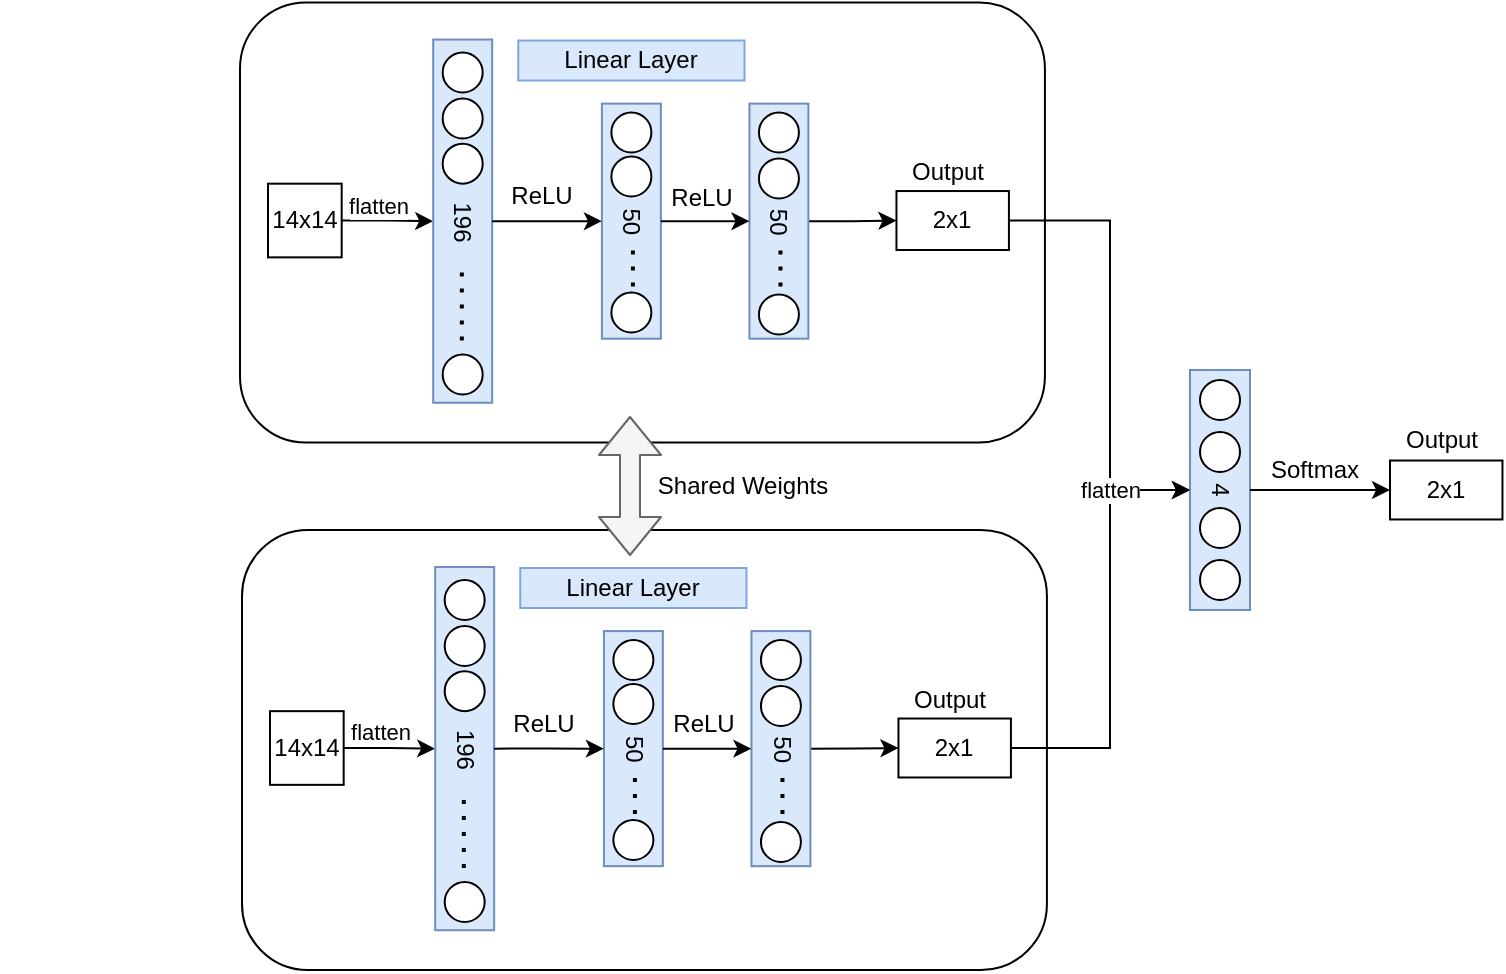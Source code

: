 <mxfile version="14.6.12" type="github">
  <diagram id="8JMRs3o5ej77KMatKTpb" name="Page-1">
    <mxGraphModel dx="735" dy="608" grid="1" gridSize="10" guides="1" tooltips="1" connect="1" arrows="1" fold="1" page="1" pageScale="1" pageWidth="850" pageHeight="1100" math="0" shadow="0">
      <root>
        <mxCell id="0" />
        <mxCell id="1" parent="0" />
        <mxCell id="PW6qBxqiG7YlmLls5J-U-47" value="" style="group" parent="1" vertex="1" connectable="0">
          <mxGeometry x="46" y="350" width="522.46" height="220" as="geometry" />
        </mxCell>
        <mxCell id="PW6qBxqiG7YlmLls5J-U-48" value="" style="rounded=1;whiteSpace=wrap;html=1;" parent="PW6qBxqiG7YlmLls5J-U-47" vertex="1">
          <mxGeometry x="120" width="402.46" height="220" as="geometry" />
        </mxCell>
        <mxCell id="PW6qBxqiG7YlmLls5J-U-49" value="14x14" style="whiteSpace=wrap;html=1;aspect=fixed;" parent="PW6qBxqiG7YlmLls5J-U-47" vertex="1">
          <mxGeometry x="134" y="90.579" width="36.842" height="36.842" as="geometry" />
        </mxCell>
        <mxCell id="PW6qBxqiG7YlmLls5J-U-51" style="edgeStyle=orthogonalEdgeStyle;rounded=0;orthogonalLoop=1;jettySize=auto;html=1;exitX=1;exitY=0.5;exitDx=0;exitDy=0;" parent="PW6qBxqiG7YlmLls5J-U-47" source="PW6qBxqiG7YlmLls5J-U-49" target="PW6qBxqiG7YlmLls5J-U-52" edge="1">
          <mxGeometry relative="1" as="geometry">
            <mxPoint x="86.76" y="109" as="targetPoint" />
          </mxGeometry>
        </mxCell>
        <mxCell id="PW6qBxqiG7YlmLls5J-U-97" value="flatten" style="edgeLabel;html=1;align=center;verticalAlign=middle;resizable=0;points=[];" parent="PW6qBxqiG7YlmLls5J-U-51" vertex="1" connectable="0">
          <mxGeometry x="-0.232" y="4" relative="1" as="geometry">
            <mxPoint y="-4" as="offset" />
          </mxGeometry>
        </mxCell>
        <mxCell id="PW6qBxqiG7YlmLls5J-U-52" value="196" style="rounded=0;whiteSpace=wrap;html=1;rotation=90;fillColor=#dae8fc;strokeColor=#6c8ebf;" parent="PW6qBxqiG7YlmLls5J-U-47" vertex="1">
          <mxGeometry x="140.54" y="94.58" width="181.6" height="29.47" as="geometry" />
        </mxCell>
        <mxCell id="PW6qBxqiG7YlmLls5J-U-54" value="50" style="rounded=0;whiteSpace=wrap;html=1;rotation=90;fillColor=#dae8fc;strokeColor=#6c8ebf;" parent="PW6qBxqiG7YlmLls5J-U-47" vertex="1">
          <mxGeometry x="256.92" y="94.58" width="117.54" height="29.47" as="geometry" />
        </mxCell>
        <mxCell id="PW6qBxqiG7YlmLls5J-U-55" style="edgeStyle=orthogonalEdgeStyle;rounded=0;orthogonalLoop=1;jettySize=auto;html=1;exitX=0.5;exitY=0;exitDx=0;exitDy=0;" parent="PW6qBxqiG7YlmLls5J-U-47" source="PW6qBxqiG7YlmLls5J-U-52" target="PW6qBxqiG7YlmLls5J-U-54" edge="1">
          <mxGeometry relative="1" as="geometry" />
        </mxCell>
        <mxCell id="PW6qBxqiG7YlmLls5J-U-56" value="2x1" style="rounded=0;whiteSpace=wrap;html=1;rotation=0;" parent="PW6qBxqiG7YlmLls5J-U-47" vertex="1">
          <mxGeometry x="448.23" y="94.263" width="56.23" height="29.474" as="geometry" />
        </mxCell>
        <mxCell id="PW6qBxqiG7YlmLls5J-U-57" value="" style="ellipse;whiteSpace=wrap;html=1;aspect=fixed;" parent="PW6qBxqiG7YlmLls5J-U-47" vertex="1">
          <mxGeometry x="221.34" y="25" width="20" height="20" as="geometry" />
        </mxCell>
        <mxCell id="PW6qBxqiG7YlmLls5J-U-58" value="" style="ellipse;whiteSpace=wrap;html=1;aspect=fixed;" parent="PW6qBxqiG7YlmLls5J-U-47" vertex="1">
          <mxGeometry x="221.34" y="48" width="20" height="20" as="geometry" />
        </mxCell>
        <mxCell id="PW6qBxqiG7YlmLls5J-U-59" value="" style="ellipse;whiteSpace=wrap;html=1;aspect=fixed;" parent="PW6qBxqiG7YlmLls5J-U-47" vertex="1">
          <mxGeometry x="221.34" y="70.58" width="20" height="20" as="geometry" />
        </mxCell>
        <mxCell id="PW6qBxqiG7YlmLls5J-U-60" value="" style="ellipse;whiteSpace=wrap;html=1;aspect=fixed;" parent="PW6qBxqiG7YlmLls5J-U-47" vertex="1">
          <mxGeometry x="221.34" y="176" width="20" height="20" as="geometry" />
        </mxCell>
        <mxCell id="PW6qBxqiG7YlmLls5J-U-61" value="" style="endArrow=none;dashed=1;html=1;dashPattern=1 3;strokeWidth=2;" parent="PW6qBxqiG7YlmLls5J-U-47" edge="1">
          <mxGeometry width="50" height="50" relative="1" as="geometry">
            <mxPoint x="230.92" y="169" as="sourcePoint" />
            <mxPoint x="230.92" y="129" as="targetPoint" />
          </mxGeometry>
        </mxCell>
        <mxCell id="PW6qBxqiG7YlmLls5J-U-62" value="" style="ellipse;whiteSpace=wrap;html=1;aspect=fixed;" parent="PW6qBxqiG7YlmLls5J-U-47" vertex="1">
          <mxGeometry x="305.69" y="55" width="20" height="20" as="geometry" />
        </mxCell>
        <mxCell id="PW6qBxqiG7YlmLls5J-U-63" value="" style="ellipse;whiteSpace=wrap;html=1;aspect=fixed;" parent="PW6qBxqiG7YlmLls5J-U-47" vertex="1">
          <mxGeometry x="305.69" y="77" width="20" height="20" as="geometry" />
        </mxCell>
        <mxCell id="PW6qBxqiG7YlmLls5J-U-64" value="" style="ellipse;whiteSpace=wrap;html=1;aspect=fixed;" parent="PW6qBxqiG7YlmLls5J-U-47" vertex="1">
          <mxGeometry x="305.69" y="145" width="20" height="20" as="geometry" />
        </mxCell>
        <mxCell id="PW6qBxqiG7YlmLls5J-U-65" value="" style="endArrow=none;dashed=1;html=1;dashPattern=1 3;strokeWidth=2;" parent="PW6qBxqiG7YlmLls5J-U-47" edge="1">
          <mxGeometry width="50" height="50" relative="1" as="geometry">
            <mxPoint x="316.46" y="142" as="sourcePoint" />
            <mxPoint x="316.46" y="120" as="targetPoint" />
          </mxGeometry>
        </mxCell>
        <mxCell id="PW6qBxqiG7YlmLls5J-U-66" style="edgeStyle=orthogonalEdgeStyle;rounded=0;orthogonalLoop=1;jettySize=auto;html=1;exitX=0.5;exitY=0;exitDx=0;exitDy=0;" parent="PW6qBxqiG7YlmLls5J-U-47" source="PW6qBxqiG7YlmLls5J-U-67" target="PW6qBxqiG7YlmLls5J-U-56" edge="1">
          <mxGeometry relative="1" as="geometry" />
        </mxCell>
        <mxCell id="PW6qBxqiG7YlmLls5J-U-67" value="50" style="rounded=0;whiteSpace=wrap;html=1;rotation=90;fillColor=#dae8fc;strokeColor=#6c8ebf;" parent="PW6qBxqiG7YlmLls5J-U-47" vertex="1">
          <mxGeometry x="330.69" y="94.58" width="117.54" height="29.47" as="geometry" />
        </mxCell>
        <mxCell id="PW6qBxqiG7YlmLls5J-U-68" style="edgeStyle=orthogonalEdgeStyle;rounded=0;orthogonalLoop=1;jettySize=auto;html=1;exitX=0.5;exitY=0;exitDx=0;exitDy=0;entryX=0.5;entryY=1;entryDx=0;entryDy=0;" parent="PW6qBxqiG7YlmLls5J-U-47" source="PW6qBxqiG7YlmLls5J-U-54" target="PW6qBxqiG7YlmLls5J-U-67" edge="1">
          <mxGeometry relative="1" as="geometry" />
        </mxCell>
        <mxCell id="PW6qBxqiG7YlmLls5J-U-69" value="" style="ellipse;whiteSpace=wrap;html=1;aspect=fixed;" parent="PW6qBxqiG7YlmLls5J-U-47" vertex="1">
          <mxGeometry x="379.46" y="55" width="20" height="20" as="geometry" />
        </mxCell>
        <mxCell id="PW6qBxqiG7YlmLls5J-U-70" value="" style="ellipse;whiteSpace=wrap;html=1;aspect=fixed;" parent="PW6qBxqiG7YlmLls5J-U-47" vertex="1">
          <mxGeometry x="379.46" y="78" width="20" height="20" as="geometry" />
        </mxCell>
        <mxCell id="PW6qBxqiG7YlmLls5J-U-71" value="" style="ellipse;whiteSpace=wrap;html=1;aspect=fixed;" parent="PW6qBxqiG7YlmLls5J-U-47" vertex="1">
          <mxGeometry x="379.46" y="146" width="20" height="20" as="geometry" />
        </mxCell>
        <mxCell id="PW6qBxqiG7YlmLls5J-U-72" value="" style="endArrow=none;dashed=1;html=1;dashPattern=1 3;strokeWidth=2;" parent="PW6qBxqiG7YlmLls5J-U-47" edge="1">
          <mxGeometry width="50" height="50" relative="1" as="geometry">
            <mxPoint x="390.23" y="142" as="sourcePoint" />
            <mxPoint x="390.23" y="120" as="targetPoint" />
          </mxGeometry>
        </mxCell>
        <mxCell id="PW6qBxqiG7YlmLls5J-U-73" value="ReLU" style="text;html=1;strokeColor=none;fillColor=none;align=center;verticalAlign=middle;whiteSpace=wrap;rounded=0;" parent="PW6qBxqiG7YlmLls5J-U-47" vertex="1">
          <mxGeometry x="251.46" y="87" width="40" height="20" as="geometry" />
        </mxCell>
        <mxCell id="PW6qBxqiG7YlmLls5J-U-74" value="ReLU" style="text;html=1;strokeColor=none;fillColor=none;align=center;verticalAlign=middle;whiteSpace=wrap;rounded=0;" parent="PW6qBxqiG7YlmLls5J-U-47" vertex="1">
          <mxGeometry x="331.46" y="87.31" width="40" height="20" as="geometry" />
        </mxCell>
        <mxCell id="PW6qBxqiG7YlmLls5J-U-75" value="Linear Layer" style="text;html=1;fillColor=#dae8fc;align=center;verticalAlign=middle;whiteSpace=wrap;rounded=0;strokeColor=#7EA6E0;" parent="PW6qBxqiG7YlmLls5J-U-47" vertex="1">
          <mxGeometry x="259.13" y="19" width="113.12" height="20" as="geometry" />
        </mxCell>
        <mxCell id="PW6qBxqiG7YlmLls5J-U-76" value="Output" style="text;html=1;strokeColor=none;fillColor=none;align=center;verticalAlign=middle;whiteSpace=wrap;rounded=0;" parent="PW6qBxqiG7YlmLls5J-U-47" vertex="1">
          <mxGeometry x="448.23" y="80" width="51.56" height="10" as="geometry" />
        </mxCell>
        <mxCell id="PW6qBxqiG7YlmLls5J-U-78" style="edgeStyle=orthogonalEdgeStyle;rounded=0;orthogonalLoop=1;jettySize=auto;html=1;exitX=1;exitY=0.5;exitDx=0;exitDy=0;entryX=0.5;entryY=1;entryDx=0;entryDy=0;" parent="1" source="PW6qBxqiG7YlmLls5J-U-56" target="PW6qBxqiG7YlmLls5J-U-77" edge="1">
          <mxGeometry relative="1" as="geometry">
            <Array as="points">
              <mxPoint x="600" y="459" />
              <mxPoint x="600" y="330" />
            </Array>
          </mxGeometry>
        </mxCell>
        <mxCell id="PW6qBxqiG7YlmLls5J-U-88" value="" style="group;fillColor=#dae8fc;strokeColor=#6c8ebf;" parent="1" vertex="1" connectable="0">
          <mxGeometry x="640" y="270" width="30" height="120" as="geometry" />
        </mxCell>
        <mxCell id="PW6qBxqiG7YlmLls5J-U-77" value="4" style="rounded=0;whiteSpace=wrap;html=1;strokeColor=#6c8ebf;rotation=90;fillColor=#dae8fc;" parent="PW6qBxqiG7YlmLls5J-U-88" vertex="1">
          <mxGeometry x="-45" y="45" width="120" height="30" as="geometry" />
        </mxCell>
        <mxCell id="PW6qBxqiG7YlmLls5J-U-80" value="" style="ellipse;whiteSpace=wrap;html=1;aspect=fixed;" parent="PW6qBxqiG7YlmLls5J-U-88" vertex="1">
          <mxGeometry x="5" y="5" width="20" height="20" as="geometry" />
        </mxCell>
        <mxCell id="PW6qBxqiG7YlmLls5J-U-81" value="" style="ellipse;whiteSpace=wrap;html=1;aspect=fixed;" parent="PW6qBxqiG7YlmLls5J-U-88" vertex="1">
          <mxGeometry x="5" y="95" width="20" height="20" as="geometry" />
        </mxCell>
        <mxCell id="PW6qBxqiG7YlmLls5J-U-82" value="" style="ellipse;whiteSpace=wrap;html=1;aspect=fixed;" parent="PW6qBxqiG7YlmLls5J-U-88" vertex="1">
          <mxGeometry x="5" y="31" width="20" height="20" as="geometry" />
        </mxCell>
        <mxCell id="PW6qBxqiG7YlmLls5J-U-83" value="" style="ellipse;whiteSpace=wrap;html=1;aspect=fixed;" parent="PW6qBxqiG7YlmLls5J-U-88" vertex="1">
          <mxGeometry x="5" y="69" width="20" height="20" as="geometry" />
        </mxCell>
        <mxCell id="PW6qBxqiG7YlmLls5J-U-89" value="2x1" style="rounded=0;whiteSpace=wrap;html=1;rotation=0;" parent="1" vertex="1">
          <mxGeometry x="740.0" y="315.263" width="56.23" height="29.474" as="geometry" />
        </mxCell>
        <mxCell id="PW6qBxqiG7YlmLls5J-U-90" value="Output" style="text;html=1;strokeColor=none;fillColor=none;align=center;verticalAlign=middle;whiteSpace=wrap;rounded=0;" parent="1" vertex="1">
          <mxGeometry x="740" y="300" width="51.56" height="10" as="geometry" />
        </mxCell>
        <mxCell id="PW6qBxqiG7YlmLls5J-U-91" style="edgeStyle=orthogonalEdgeStyle;rounded=0;orthogonalLoop=1;jettySize=auto;html=1;exitX=0.5;exitY=0;exitDx=0;exitDy=0;entryX=0;entryY=0.5;entryDx=0;entryDy=0;" parent="1" source="PW6qBxqiG7YlmLls5J-U-77" target="PW6qBxqiG7YlmLls5J-U-89" edge="1">
          <mxGeometry relative="1" as="geometry" />
        </mxCell>
        <mxCell id="PW6qBxqiG7YlmLls5J-U-99" value="" style="group" parent="1" vertex="1" connectable="0">
          <mxGeometry x="45" y="86.26" width="522.46" height="220" as="geometry" />
        </mxCell>
        <mxCell id="PW6qBxqiG7YlmLls5J-U-100" value="" style="rounded=1;whiteSpace=wrap;html=1;" parent="PW6qBxqiG7YlmLls5J-U-99" vertex="1">
          <mxGeometry x="120" width="402.46" height="220" as="geometry" />
        </mxCell>
        <mxCell id="PW6qBxqiG7YlmLls5J-U-101" value="14x14" style="whiteSpace=wrap;html=1;aspect=fixed;" parent="PW6qBxqiG7YlmLls5J-U-99" vertex="1">
          <mxGeometry x="134" y="90.579" width="36.842" height="36.842" as="geometry" />
        </mxCell>
        <mxCell id="PW6qBxqiG7YlmLls5J-U-102" style="edgeStyle=orthogonalEdgeStyle;rounded=0;orthogonalLoop=1;jettySize=auto;html=1;exitX=1;exitY=0.5;exitDx=0;exitDy=0;" parent="PW6qBxqiG7YlmLls5J-U-99" source="PW6qBxqiG7YlmLls5J-U-101" target="PW6qBxqiG7YlmLls5J-U-104" edge="1">
          <mxGeometry relative="1" as="geometry">
            <mxPoint x="86.76" y="109" as="targetPoint" />
          </mxGeometry>
        </mxCell>
        <mxCell id="PW6qBxqiG7YlmLls5J-U-103" value="flatten" style="edgeLabel;html=1;align=center;verticalAlign=middle;resizable=0;points=[];" parent="PW6qBxqiG7YlmLls5J-U-102" vertex="1" connectable="0">
          <mxGeometry x="-0.232" y="4" relative="1" as="geometry">
            <mxPoint y="-4" as="offset" />
          </mxGeometry>
        </mxCell>
        <mxCell id="PW6qBxqiG7YlmLls5J-U-104" value="196" style="rounded=0;whiteSpace=wrap;html=1;rotation=90;fillColor=#dae8fc;strokeColor=#6c8ebf;" parent="PW6qBxqiG7YlmLls5J-U-99" vertex="1">
          <mxGeometry x="140.54" y="94.58" width="181.6" height="29.47" as="geometry" />
        </mxCell>
        <mxCell id="PW6qBxqiG7YlmLls5J-U-105" value="50" style="rounded=0;whiteSpace=wrap;html=1;rotation=90;fillColor=#dae8fc;strokeColor=#6c8ebf;" parent="PW6qBxqiG7YlmLls5J-U-99" vertex="1">
          <mxGeometry x="256.92" y="94.58" width="117.54" height="29.47" as="geometry" />
        </mxCell>
        <mxCell id="PW6qBxqiG7YlmLls5J-U-106" style="edgeStyle=orthogonalEdgeStyle;rounded=0;orthogonalLoop=1;jettySize=auto;html=1;exitX=0.5;exitY=0;exitDx=0;exitDy=0;" parent="PW6qBxqiG7YlmLls5J-U-99" source="PW6qBxqiG7YlmLls5J-U-104" target="PW6qBxqiG7YlmLls5J-U-105" edge="1">
          <mxGeometry relative="1" as="geometry" />
        </mxCell>
        <mxCell id="PW6qBxqiG7YlmLls5J-U-107" value="2x1" style="rounded=0;whiteSpace=wrap;html=1;rotation=0;" parent="PW6qBxqiG7YlmLls5J-U-99" vertex="1">
          <mxGeometry x="448.23" y="94.263" width="56.23" height="29.474" as="geometry" />
        </mxCell>
        <mxCell id="PW6qBxqiG7YlmLls5J-U-108" value="" style="ellipse;whiteSpace=wrap;html=1;aspect=fixed;" parent="PW6qBxqiG7YlmLls5J-U-99" vertex="1">
          <mxGeometry x="221.34" y="25" width="20" height="20" as="geometry" />
        </mxCell>
        <mxCell id="PW6qBxqiG7YlmLls5J-U-109" value="" style="ellipse;whiteSpace=wrap;html=1;aspect=fixed;" parent="PW6qBxqiG7YlmLls5J-U-99" vertex="1">
          <mxGeometry x="221.34" y="48" width="20" height="20" as="geometry" />
        </mxCell>
        <mxCell id="PW6qBxqiG7YlmLls5J-U-110" value="" style="ellipse;whiteSpace=wrap;html=1;aspect=fixed;" parent="PW6qBxqiG7YlmLls5J-U-99" vertex="1">
          <mxGeometry x="221.34" y="70.58" width="20" height="20" as="geometry" />
        </mxCell>
        <mxCell id="PW6qBxqiG7YlmLls5J-U-111" value="" style="ellipse;whiteSpace=wrap;html=1;aspect=fixed;" parent="PW6qBxqiG7YlmLls5J-U-99" vertex="1">
          <mxGeometry x="221.34" y="176" width="20" height="20" as="geometry" />
        </mxCell>
        <mxCell id="PW6qBxqiG7YlmLls5J-U-112" value="" style="endArrow=none;dashed=1;html=1;dashPattern=1 3;strokeWidth=2;" parent="PW6qBxqiG7YlmLls5J-U-99" edge="1">
          <mxGeometry width="50" height="50" relative="1" as="geometry">
            <mxPoint x="230.92" y="169" as="sourcePoint" />
            <mxPoint x="230.92" y="129" as="targetPoint" />
          </mxGeometry>
        </mxCell>
        <mxCell id="PW6qBxqiG7YlmLls5J-U-113" value="" style="ellipse;whiteSpace=wrap;html=1;aspect=fixed;" parent="PW6qBxqiG7YlmLls5J-U-99" vertex="1">
          <mxGeometry x="305.69" y="55" width="20" height="20" as="geometry" />
        </mxCell>
        <mxCell id="PW6qBxqiG7YlmLls5J-U-114" value="" style="ellipse;whiteSpace=wrap;html=1;aspect=fixed;" parent="PW6qBxqiG7YlmLls5J-U-99" vertex="1">
          <mxGeometry x="305.69" y="77" width="20" height="20" as="geometry" />
        </mxCell>
        <mxCell id="PW6qBxqiG7YlmLls5J-U-115" value="" style="ellipse;whiteSpace=wrap;html=1;aspect=fixed;" parent="PW6qBxqiG7YlmLls5J-U-99" vertex="1">
          <mxGeometry x="305.69" y="145" width="20" height="20" as="geometry" />
        </mxCell>
        <mxCell id="PW6qBxqiG7YlmLls5J-U-116" value="" style="endArrow=none;dashed=1;html=1;dashPattern=1 3;strokeWidth=2;" parent="PW6qBxqiG7YlmLls5J-U-99" edge="1">
          <mxGeometry width="50" height="50" relative="1" as="geometry">
            <mxPoint x="316.46" y="142" as="sourcePoint" />
            <mxPoint x="316.46" y="120" as="targetPoint" />
          </mxGeometry>
        </mxCell>
        <mxCell id="PW6qBxqiG7YlmLls5J-U-117" style="edgeStyle=orthogonalEdgeStyle;rounded=0;orthogonalLoop=1;jettySize=auto;html=1;exitX=0.5;exitY=0;exitDx=0;exitDy=0;" parent="PW6qBxqiG7YlmLls5J-U-99" source="PW6qBxqiG7YlmLls5J-U-118" target="PW6qBxqiG7YlmLls5J-U-107" edge="1">
          <mxGeometry relative="1" as="geometry" />
        </mxCell>
        <mxCell id="PW6qBxqiG7YlmLls5J-U-118" value="50" style="rounded=0;whiteSpace=wrap;html=1;rotation=90;fillColor=#dae8fc;strokeColor=#6c8ebf;" parent="PW6qBxqiG7YlmLls5J-U-99" vertex="1">
          <mxGeometry x="330.69" y="94.58" width="117.54" height="29.47" as="geometry" />
        </mxCell>
        <mxCell id="PW6qBxqiG7YlmLls5J-U-119" style="edgeStyle=orthogonalEdgeStyle;rounded=0;orthogonalLoop=1;jettySize=auto;html=1;exitX=0.5;exitY=0;exitDx=0;exitDy=0;entryX=0.5;entryY=1;entryDx=0;entryDy=0;" parent="PW6qBxqiG7YlmLls5J-U-99" source="PW6qBxqiG7YlmLls5J-U-105" target="PW6qBxqiG7YlmLls5J-U-118" edge="1">
          <mxGeometry relative="1" as="geometry" />
        </mxCell>
        <mxCell id="PW6qBxqiG7YlmLls5J-U-120" value="" style="ellipse;whiteSpace=wrap;html=1;aspect=fixed;" parent="PW6qBxqiG7YlmLls5J-U-99" vertex="1">
          <mxGeometry x="379.46" y="55" width="20" height="20" as="geometry" />
        </mxCell>
        <mxCell id="PW6qBxqiG7YlmLls5J-U-121" value="" style="ellipse;whiteSpace=wrap;html=1;aspect=fixed;" parent="PW6qBxqiG7YlmLls5J-U-99" vertex="1">
          <mxGeometry x="379.46" y="78" width="20" height="20" as="geometry" />
        </mxCell>
        <mxCell id="PW6qBxqiG7YlmLls5J-U-122" value="" style="ellipse;whiteSpace=wrap;html=1;aspect=fixed;" parent="PW6qBxqiG7YlmLls5J-U-99" vertex="1">
          <mxGeometry x="379.46" y="146" width="20" height="20" as="geometry" />
        </mxCell>
        <mxCell id="PW6qBxqiG7YlmLls5J-U-123" value="" style="endArrow=none;dashed=1;html=1;dashPattern=1 3;strokeWidth=2;" parent="PW6qBxqiG7YlmLls5J-U-99" edge="1">
          <mxGeometry width="50" height="50" relative="1" as="geometry">
            <mxPoint x="390.23" y="142" as="sourcePoint" />
            <mxPoint x="390.23" y="120" as="targetPoint" />
          </mxGeometry>
        </mxCell>
        <mxCell id="PW6qBxqiG7YlmLls5J-U-124" value="ReLU" style="text;html=1;strokeColor=none;fillColor=none;align=center;verticalAlign=middle;whiteSpace=wrap;rounded=0;" parent="PW6qBxqiG7YlmLls5J-U-99" vertex="1">
          <mxGeometry x="251.46" y="87" width="40" height="20" as="geometry" />
        </mxCell>
        <mxCell id="PW6qBxqiG7YlmLls5J-U-125" value="ReLU" style="text;html=1;strokeColor=none;fillColor=none;align=center;verticalAlign=middle;whiteSpace=wrap;rounded=0;" parent="PW6qBxqiG7YlmLls5J-U-99" vertex="1">
          <mxGeometry x="331.46" y="87.31" width="40" height="20" as="geometry" />
        </mxCell>
        <mxCell id="PW6qBxqiG7YlmLls5J-U-126" value="Linear Layer" style="text;html=1;fillColor=#dae8fc;align=center;verticalAlign=middle;whiteSpace=wrap;rounded=0;strokeColor=#7EA6E0;" parent="PW6qBxqiG7YlmLls5J-U-99" vertex="1">
          <mxGeometry x="259.13" y="19" width="113.12" height="20" as="geometry" />
        </mxCell>
        <mxCell id="PW6qBxqiG7YlmLls5J-U-127" value="Output" style="text;html=1;strokeColor=none;fillColor=none;align=center;verticalAlign=middle;whiteSpace=wrap;rounded=0;" parent="PW6qBxqiG7YlmLls5J-U-99" vertex="1">
          <mxGeometry x="448.23" y="80" width="51.56" height="10" as="geometry" />
        </mxCell>
        <mxCell id="PW6qBxqiG7YlmLls5J-U-128" style="edgeStyle=orthogonalEdgeStyle;rounded=0;orthogonalLoop=1;jettySize=auto;html=1;exitX=1;exitY=0.5;exitDx=0;exitDy=0;entryX=0.5;entryY=1;entryDx=0;entryDy=0;" parent="1" source="PW6qBxqiG7YlmLls5J-U-107" target="PW6qBxqiG7YlmLls5J-U-77" edge="1">
          <mxGeometry relative="1" as="geometry">
            <Array as="points">
              <mxPoint x="600" y="195" />
              <mxPoint x="600" y="330" />
            </Array>
          </mxGeometry>
        </mxCell>
        <mxCell id="PW6qBxqiG7YlmLls5J-U-129" value="flatten" style="edgeLabel;html=1;align=center;verticalAlign=middle;resizable=0;points=[];" parent="PW6qBxqiG7YlmLls5J-U-128" vertex="1" connectable="0">
          <mxGeometry x="0.585" relative="1" as="geometry">
            <mxPoint y="6" as="offset" />
          </mxGeometry>
        </mxCell>
        <mxCell id="PW6qBxqiG7YlmLls5J-U-130" value="" style="shape=flexArrow;endArrow=classic;startArrow=classic;html=1;fillColor=#f5f5f5;strokeColor=#666666;" parent="1" edge="1">
          <mxGeometry width="100" height="100" relative="1" as="geometry">
            <mxPoint x="360" y="363" as="sourcePoint" />
            <mxPoint x="360" y="293" as="targetPoint" />
          </mxGeometry>
        </mxCell>
        <mxCell id="PW6qBxqiG7YlmLls5J-U-131" value="Shared Weights" style="text;html=1;align=center;verticalAlign=middle;resizable=0;points=[];autosize=1;strokeColor=none;" parent="1" vertex="1">
          <mxGeometry x="366" y="318.26" width="100" height="20" as="geometry" />
        </mxCell>
        <mxCell id="1ta9A-4X-HT9XT3SIpNs-1" value="Softmax" style="text;html=1;align=center;verticalAlign=middle;resizable=0;points=[];autosize=1;strokeColor=none;" vertex="1" parent="1">
          <mxGeometry x="672" y="310" width="60" height="20" as="geometry" />
        </mxCell>
      </root>
    </mxGraphModel>
  </diagram>
</mxfile>
